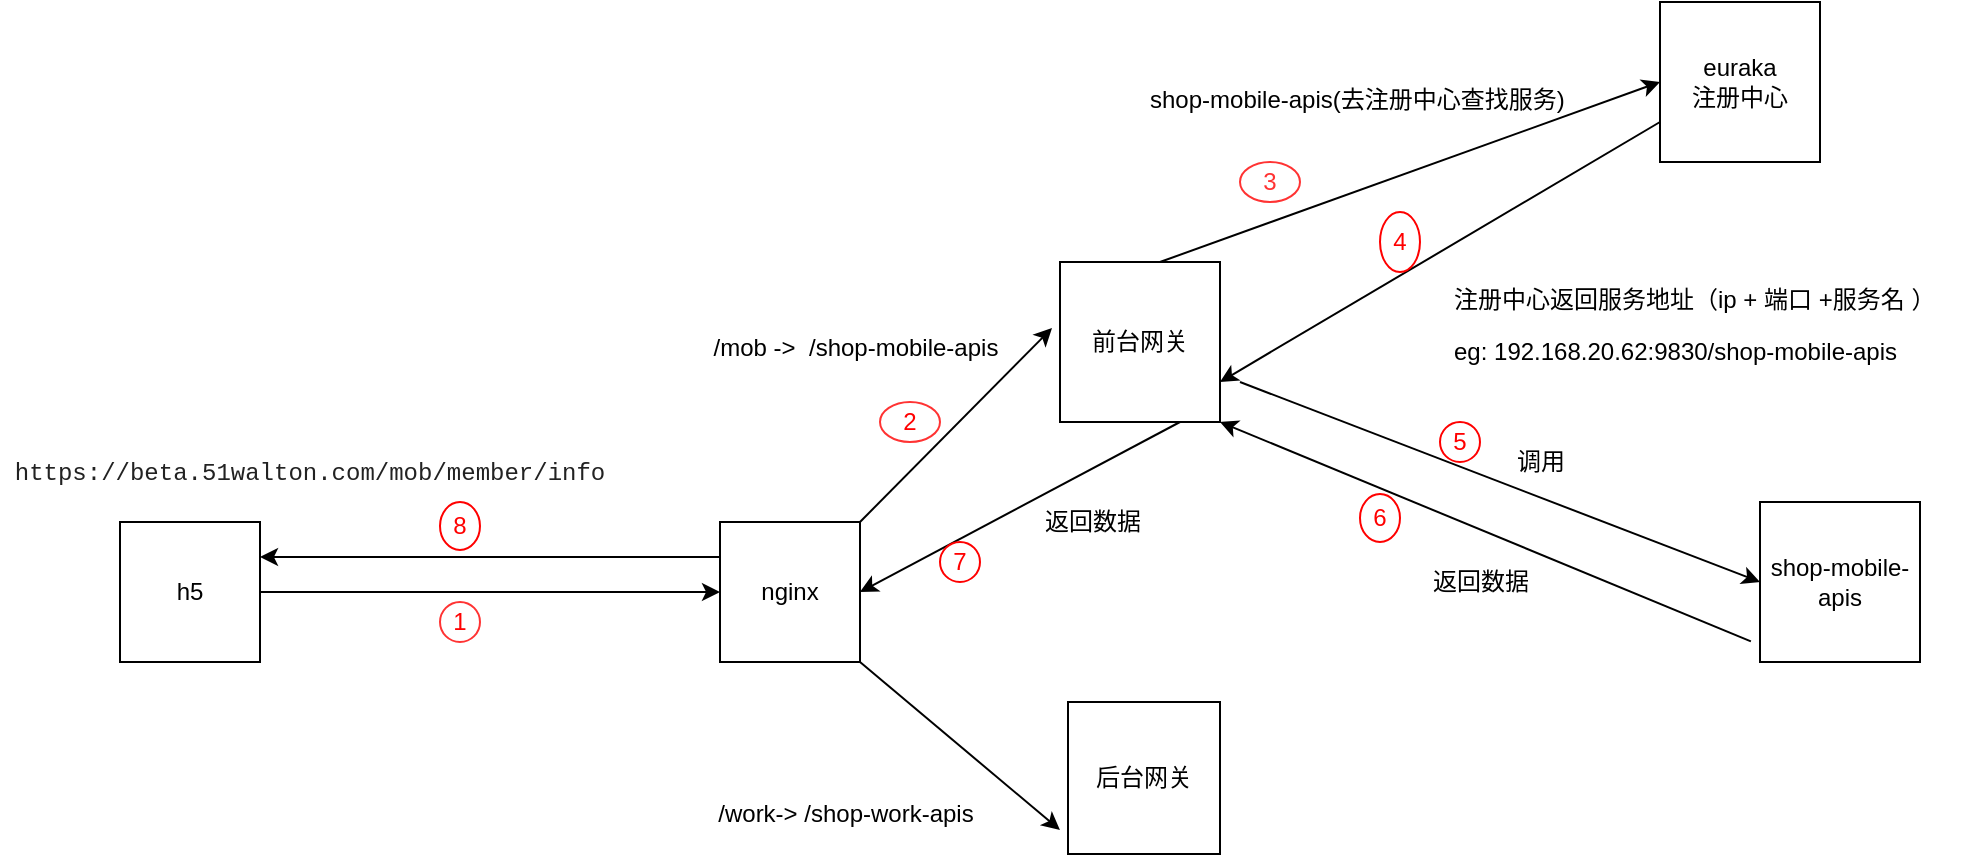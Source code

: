 <mxfile version="12.4.7" type="github"><diagram id="BH_E_tZLBJdYKNmmAHUn" name="Page-1"><mxGraphModel dx="1408" dy="699" grid="1" gridSize="10" guides="1" tooltips="1" connect="1" arrows="1" fold="1" page="1" pageScale="1" pageWidth="1654" pageHeight="1169" math="0" shadow="0"><root><mxCell id="0"/><mxCell id="1" parent="0"/><mxCell id="i6Kj-Ebq1DtIaQ83pIo8-1" value="nginx" style="whiteSpace=wrap;html=1;aspect=fixed;" vertex="1" parent="1"><mxGeometry x="360" y="490" width="70" height="70" as="geometry"/></mxCell><mxCell id="i6Kj-Ebq1DtIaQ83pIo8-3" value="前台网关" style="whiteSpace=wrap;html=1;aspect=fixed;" vertex="1" parent="1"><mxGeometry x="530" y="360" width="80" height="80" as="geometry"/></mxCell><mxCell id="i6Kj-Ebq1DtIaQ83pIo8-4" value="后台网关" style="whiteSpace=wrap;html=1;aspect=fixed;" vertex="1" parent="1"><mxGeometry x="534" y="580" width="76" height="76" as="geometry"/></mxCell><mxCell id="i6Kj-Ebq1DtIaQ83pIo8-12" value="" style="endArrow=classic;html=1;entryX=-0.05;entryY=0.413;entryDx=0;entryDy=0;entryPerimeter=0;" edge="1" parent="1" target="i6Kj-Ebq1DtIaQ83pIo8-3"><mxGeometry width="50" height="50" relative="1" as="geometry"><mxPoint x="430" y="490" as="sourcePoint"/><mxPoint x="480" y="440" as="targetPoint"/></mxGeometry></mxCell><mxCell id="i6Kj-Ebq1DtIaQ83pIo8-13" value="" style="endArrow=classic;html=1;entryX=-0.053;entryY=0.842;entryDx=0;entryDy=0;entryPerimeter=0;exitX=1;exitY=1;exitDx=0;exitDy=0;" edge="1" parent="1" source="i6Kj-Ebq1DtIaQ83pIo8-1" target="i6Kj-Ebq1DtIaQ83pIo8-4"><mxGeometry width="50" height="50" relative="1" as="geometry"><mxPoint x="430" y="580" as="sourcePoint"/><mxPoint x="480" y="530" as="targetPoint"/></mxGeometry></mxCell><mxCell id="i6Kj-Ebq1DtIaQ83pIo8-14" value="/mob -&amp;gt;&amp;nbsp; /shop-mobile-apis&amp;nbsp; &amp;nbsp; &amp;nbsp; &amp;nbsp; &amp;nbsp;" style="text;html=1;strokeColor=none;fillColor=none;align=center;verticalAlign=middle;whiteSpace=wrap;rounded=0;" vertex="1" parent="1"><mxGeometry x="308" y="365" width="270" height="75" as="geometry"/></mxCell><mxCell id="i6Kj-Ebq1DtIaQ83pIo8-15" value="&amp;nbsp; &amp;nbsp; &amp;nbsp; &amp;nbsp; &amp;nbsp;&lt;br&gt;&lt;div style=&quot;text-align: left&quot;&gt;/work-&amp;gt; /shop-work-apis&lt;/div&gt;" style="text;html=1;strokeColor=none;fillColor=none;align=center;verticalAlign=middle;whiteSpace=wrap;rounded=0;" vertex="1" parent="1"><mxGeometry x="300" y="610" width="246" height="36" as="geometry"/></mxCell><mxCell id="i6Kj-Ebq1DtIaQ83pIo8-16" value="shop-mobile-apis" style="whiteSpace=wrap;html=1;aspect=fixed;" vertex="1" parent="1"><mxGeometry x="880" y="480" width="80" height="80" as="geometry"/></mxCell><mxCell id="i6Kj-Ebq1DtIaQ83pIo8-17" value="euraka&lt;br&gt;注册中心" style="whiteSpace=wrap;html=1;aspect=fixed;" vertex="1" parent="1"><mxGeometry x="830" y="230" width="80" height="80" as="geometry"/></mxCell><mxCell id="i6Kj-Ebq1DtIaQ83pIo8-19" value="" style="endArrow=classic;html=1;entryX=0;entryY=0.5;entryDx=0;entryDy=0;" edge="1" parent="1" target="i6Kj-Ebq1DtIaQ83pIo8-17"><mxGeometry width="50" height="50" relative="1" as="geometry"><mxPoint x="580" y="360" as="sourcePoint"/><mxPoint x="630" y="310" as="targetPoint"/></mxGeometry></mxCell><mxCell id="i6Kj-Ebq1DtIaQ83pIo8-26" value="" style="endArrow=classic;html=1;entryX=1;entryY=0.75;entryDx=0;entryDy=0;exitX=0;exitY=0.75;exitDx=0;exitDy=0;" edge="1" parent="1" source="i6Kj-Ebq1DtIaQ83pIo8-17" target="i6Kj-Ebq1DtIaQ83pIo8-3"><mxGeometry width="50" height="50" relative="1" as="geometry"><mxPoint x="810" y="350" as="sourcePoint"/><mxPoint x="840" y="300" as="targetPoint"/><Array as="points"/></mxGeometry></mxCell><mxCell id="i6Kj-Ebq1DtIaQ83pIo8-29" value="" style="endArrow=classic;html=1;entryX=0;entryY=0.5;entryDx=0;entryDy=0;" edge="1" parent="1" target="i6Kj-Ebq1DtIaQ83pIo8-16"><mxGeometry width="50" height="50" relative="1" as="geometry"><mxPoint x="620" y="420" as="sourcePoint"/><mxPoint x="680" y="430" as="targetPoint"/></mxGeometry></mxCell><mxCell id="i6Kj-Ebq1DtIaQ83pIo8-31" value="调用" style="text;html=1;align=center;verticalAlign=middle;resizable=0;points=[];autosize=1;" vertex="1" parent="1"><mxGeometry x="750" y="450" width="40" height="20" as="geometry"/></mxCell><mxCell id="i6Kj-Ebq1DtIaQ83pIo8-37" value="" style="endArrow=classic;html=1;exitX=-0.057;exitY=0.871;exitDx=0;exitDy=0;exitPerimeter=0;entryX=1;entryY=1;entryDx=0;entryDy=0;" edge="1" parent="1" source="i6Kj-Ebq1DtIaQ83pIo8-16" target="i6Kj-Ebq1DtIaQ83pIo8-3"><mxGeometry width="50" height="50" relative="1" as="geometry"><mxPoint x="890" y="480" as="sourcePoint"/><mxPoint x="720" y="450" as="targetPoint"/><Array as="points"/></mxGeometry></mxCell><mxCell id="i6Kj-Ebq1DtIaQ83pIo8-39" value="返回数据" style="text;html=1;align=center;verticalAlign=middle;resizable=0;points=[];autosize=1;" vertex="1" parent="1"><mxGeometry x="710" y="510" width="60" height="20" as="geometry"/></mxCell><mxCell id="i6Kj-Ebq1DtIaQ83pIo8-40" value="" style="endArrow=classic;html=1;entryX=1;entryY=0.5;entryDx=0;entryDy=0;exitX=0.75;exitY=1;exitDx=0;exitDy=0;" edge="1" parent="1" source="i6Kj-Ebq1DtIaQ83pIo8-3" target="i6Kj-Ebq1DtIaQ83pIo8-1"><mxGeometry width="50" height="50" relative="1" as="geometry"><mxPoint x="590" y="450" as="sourcePoint"/><mxPoint x="600" y="450" as="targetPoint"/></mxGeometry></mxCell><mxCell id="i6Kj-Ebq1DtIaQ83pIo8-41" value="返回数据" style="text;html=1;align=center;verticalAlign=middle;resizable=0;points=[];labelBackgroundColor=#ffffff;" vertex="1" connectable="0" parent="i6Kj-Ebq1DtIaQ83pIo8-40"><mxGeometry x="-0.239" y="2" relative="1" as="geometry"><mxPoint x="16" y="15.86" as="offset"/></mxGeometry></mxCell><mxCell id="i6Kj-Ebq1DtIaQ83pIo8-45" value="h5" style="whiteSpace=wrap;html=1;aspect=fixed;rounded=0;shadow=0;comic=0;strokeColor=#000000;fillColor=#ffffff;gradientColor=none;" vertex="1" parent="1"><mxGeometry x="60" y="490" width="70" height="70" as="geometry"/></mxCell><mxCell id="i6Kj-Ebq1DtIaQ83pIo8-46" value="" style="endArrow=classic;html=1;entryX=0;entryY=0.5;entryDx=0;entryDy=0;exitX=1;exitY=0.5;exitDx=0;exitDy=0;" edge="1" parent="1" source="i6Kj-Ebq1DtIaQ83pIo8-45" target="i6Kj-Ebq1DtIaQ83pIo8-1"><mxGeometry width="50" height="50" relative="1" as="geometry"><mxPoint x="180" y="560" as="sourcePoint"/><mxPoint x="230" y="510" as="targetPoint"/></mxGeometry></mxCell><mxCell id="i6Kj-Ebq1DtIaQ83pIo8-55" value="&lt;span style=&quot;color: rgb(34 , 34 , 34) ; font-family: &amp;#34;consolas&amp;#34; , &amp;#34;lucida console&amp;#34; , &amp;#34;courier new&amp;#34; , monospace ; text-align: left ; white-space: pre-wrap&quot;&gt;https://beta.51walton.com/mob/member/info&lt;/span&gt;" style="text;html=1;strokeColor=none;fillColor=none;align=center;verticalAlign=middle;whiteSpace=wrap;rounded=0;shadow=0;comic=0;" vertex="1" parent="1"><mxGeometry y="460" width="310" height="10" as="geometry"/></mxCell><mxCell id="i6Kj-Ebq1DtIaQ83pIo8-58" value="&lt;h1&gt;&lt;span style=&quot;font-size: 12px ; font-weight: 400&quot;&gt;shop-mobile-apis(去注册中心查找服务)&lt;/span&gt;&lt;br&gt;&lt;/h1&gt;" style="text;html=1;strokeColor=none;fillColor=none;spacing=5;spacingTop=-20;whiteSpace=wrap;overflow=hidden;rounded=0;shadow=0;comic=0;" vertex="1" parent="1"><mxGeometry x="570" y="255" width="220" height="35" as="geometry"/></mxCell><mxCell id="i6Kj-Ebq1DtIaQ83pIo8-60" value="&lt;p&gt;注册中心返回服务地址（ip + 端口 +服务名 ）&lt;/p&gt;&lt;p&gt;eg: 192.168.20.62:9830/shop-mobile-apis&lt;/p&gt;" style="text;html=1;strokeColor=none;fillColor=none;spacing=5;spacingTop=-20;whiteSpace=wrap;overflow=hidden;rounded=0;shadow=0;comic=0;" vertex="1" parent="1"><mxGeometry x="722" y="370" width="268" height="70" as="geometry"/></mxCell><mxCell id="i6Kj-Ebq1DtIaQ83pIo8-62" value="&lt;font color=&quot;#ff0000&quot;&gt;1&lt;/font&gt;" style="ellipse;whiteSpace=wrap;html=1;rounded=0;shadow=0;comic=0;strokeColor=#FF3333;fillColor=#ffffff;gradientColor=none;" vertex="1" parent="1"><mxGeometry x="220" y="530" width="20" height="20" as="geometry"/></mxCell><mxCell id="i6Kj-Ebq1DtIaQ83pIo8-63" value="&lt;font color=&quot;#ff0000&quot;&gt;2&lt;/font&gt;" style="ellipse;whiteSpace=wrap;html=1;rounded=0;shadow=0;comic=0;strokeColor=#FF3333;fillColor=#ffffff;gradientColor=none;" vertex="1" parent="1"><mxGeometry x="440" y="430" width="30" height="20" as="geometry"/></mxCell><mxCell id="i6Kj-Ebq1DtIaQ83pIo8-64" value="&lt;font color=&quot;#ff3333&quot;&gt;3&lt;/font&gt;" style="ellipse;whiteSpace=wrap;html=1;rounded=0;shadow=0;comic=0;strokeColor=#FF3333;fillColor=#ffffff;gradientColor=none;" vertex="1" parent="1"><mxGeometry x="620" y="310" width="30" height="20" as="geometry"/></mxCell><mxCell id="i6Kj-Ebq1DtIaQ83pIo8-65" value="&lt;font color=&quot;#ff0000&quot;&gt;4&lt;/font&gt;" style="ellipse;whiteSpace=wrap;html=1;rounded=0;shadow=0;comic=0;strokeColor=#FF0000;fillColor=#ffffff;gradientColor=none;" vertex="1" parent="1"><mxGeometry x="690" y="335" width="20" height="30" as="geometry"/></mxCell><mxCell id="i6Kj-Ebq1DtIaQ83pIo8-66" value="&lt;font color=&quot;#ff0000&quot;&gt;5&lt;/font&gt;" style="ellipse;whiteSpace=wrap;html=1;rounded=0;shadow=0;comic=0;strokeColor=#FF0000;fillColor=#ffffff;gradientColor=none;" vertex="1" parent="1"><mxGeometry x="720" y="440" width="20" height="20" as="geometry"/></mxCell><mxCell id="i6Kj-Ebq1DtIaQ83pIo8-68" value="&lt;font color=&quot;#ff0000&quot;&gt;6&lt;/font&gt;" style="ellipse;whiteSpace=wrap;html=1;rounded=0;shadow=0;comic=0;strokeColor=#FF0000;fillColor=#ffffff;gradientColor=none;" vertex="1" parent="1"><mxGeometry x="680" y="476" width="20" height="24" as="geometry"/></mxCell><mxCell id="i6Kj-Ebq1DtIaQ83pIo8-69" value="&lt;font color=&quot;#ff0000&quot;&gt;7&lt;/font&gt;" style="ellipse;whiteSpace=wrap;html=1;rounded=0;shadow=0;comic=0;strokeColor=#FF0000;fillColor=#ffffff;gradientColor=none;" vertex="1" parent="1"><mxGeometry x="470" y="500" width="20" height="20" as="geometry"/></mxCell><mxCell id="i6Kj-Ebq1DtIaQ83pIo8-71" value="" style="endArrow=classic;html=1;entryX=1;entryY=0.25;entryDx=0;entryDy=0;exitX=0;exitY=0.25;exitDx=0;exitDy=0;" edge="1" parent="1" source="i6Kj-Ebq1DtIaQ83pIo8-1" target="i6Kj-Ebq1DtIaQ83pIo8-45"><mxGeometry width="50" height="50" relative="1" as="geometry"><mxPoint x="340" y="540" as="sourcePoint"/><mxPoint x="390" y="490" as="targetPoint"/></mxGeometry></mxCell><mxCell id="i6Kj-Ebq1DtIaQ83pIo8-72" value="&lt;font color=&quot;#ff0000&quot;&gt;8&lt;/font&gt;" style="ellipse;whiteSpace=wrap;html=1;rounded=0;shadow=0;comic=0;strokeColor=#FF0000;fillColor=#ffffff;gradientColor=none;" vertex="1" parent="1"><mxGeometry x="220" y="480" width="20" height="24" as="geometry"/></mxCell></root></mxGraphModel></diagram></mxfile>